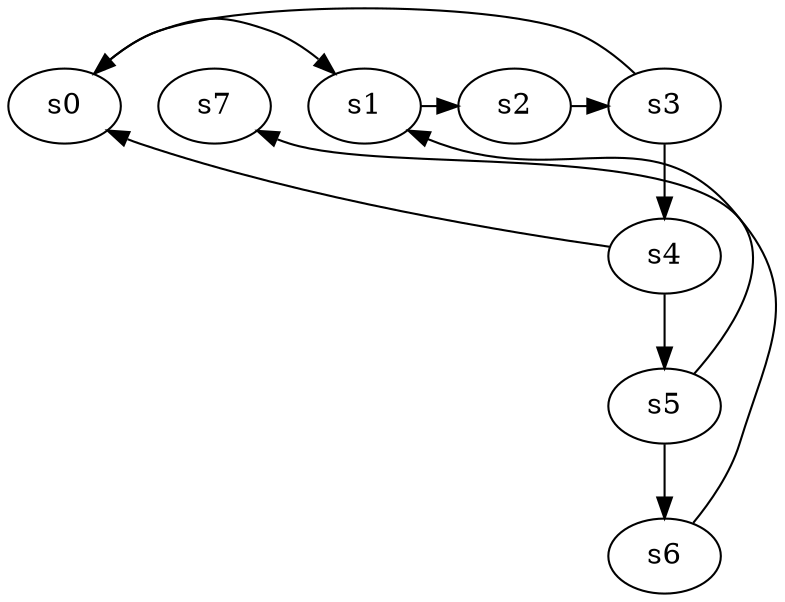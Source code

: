 digraph game_0094_chain_8 {
    s0 [name="s0", player=0];
    s1 [name="s1", player=1];
    s2 [name="s2", player=0];
    s3 [name="s3", player=1];
    s4 [name="s4", player=0];
    s5 [name="s5", player=1];
    s6 [name="s6", player=0];
    s7 [name="s7", player=1];

    s0 -> s1 [constraint="time == 0 || time == 15"];
    s1 -> s2 [constraint="time == 0 || time == 1 || time == 7 || time == 10 || time == 13"];
    s2 -> s3 [constraint="time % 5 == 0"];
    s3 -> s4;
    s4 -> s5;
    s5 -> s6;
    s6 -> s7 [constraint="time % 5 == 1"];
    s3 -> s0 [constraint="!(time % 3 == 0)"];
    s4 -> s0 [constraint="!(time % 3 == 0)"];
    s5 -> s1 [constraint="!(time % 3 == 0)"];
}
